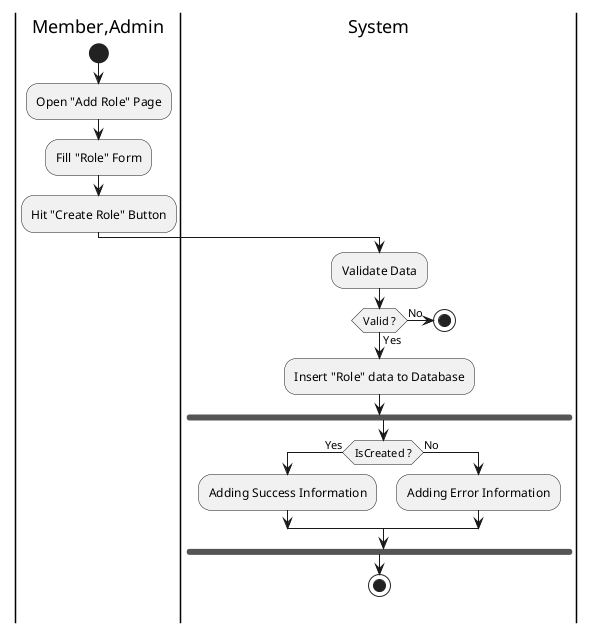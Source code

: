 @startuml CreateRole

skinparam ConditionEndStyle hline
skinparam Monochrome true
skinparam Shadowing false

|Member,Admin|
start
:Open "Add Role" Page;
:Fill "Role" Form;
:Hit "Create Role" Button;

|System|
:Validate Data;
if (Valid ?) then (Yes)
    :Insert "Role" data to Database;
    fork
        if (IsCreated ?) then (Yes)
            :Adding Success Information;
        else (No)
            :Adding Error Information;
        endif
    endfork
    stop
else (No)
    stop
endif
@enduml